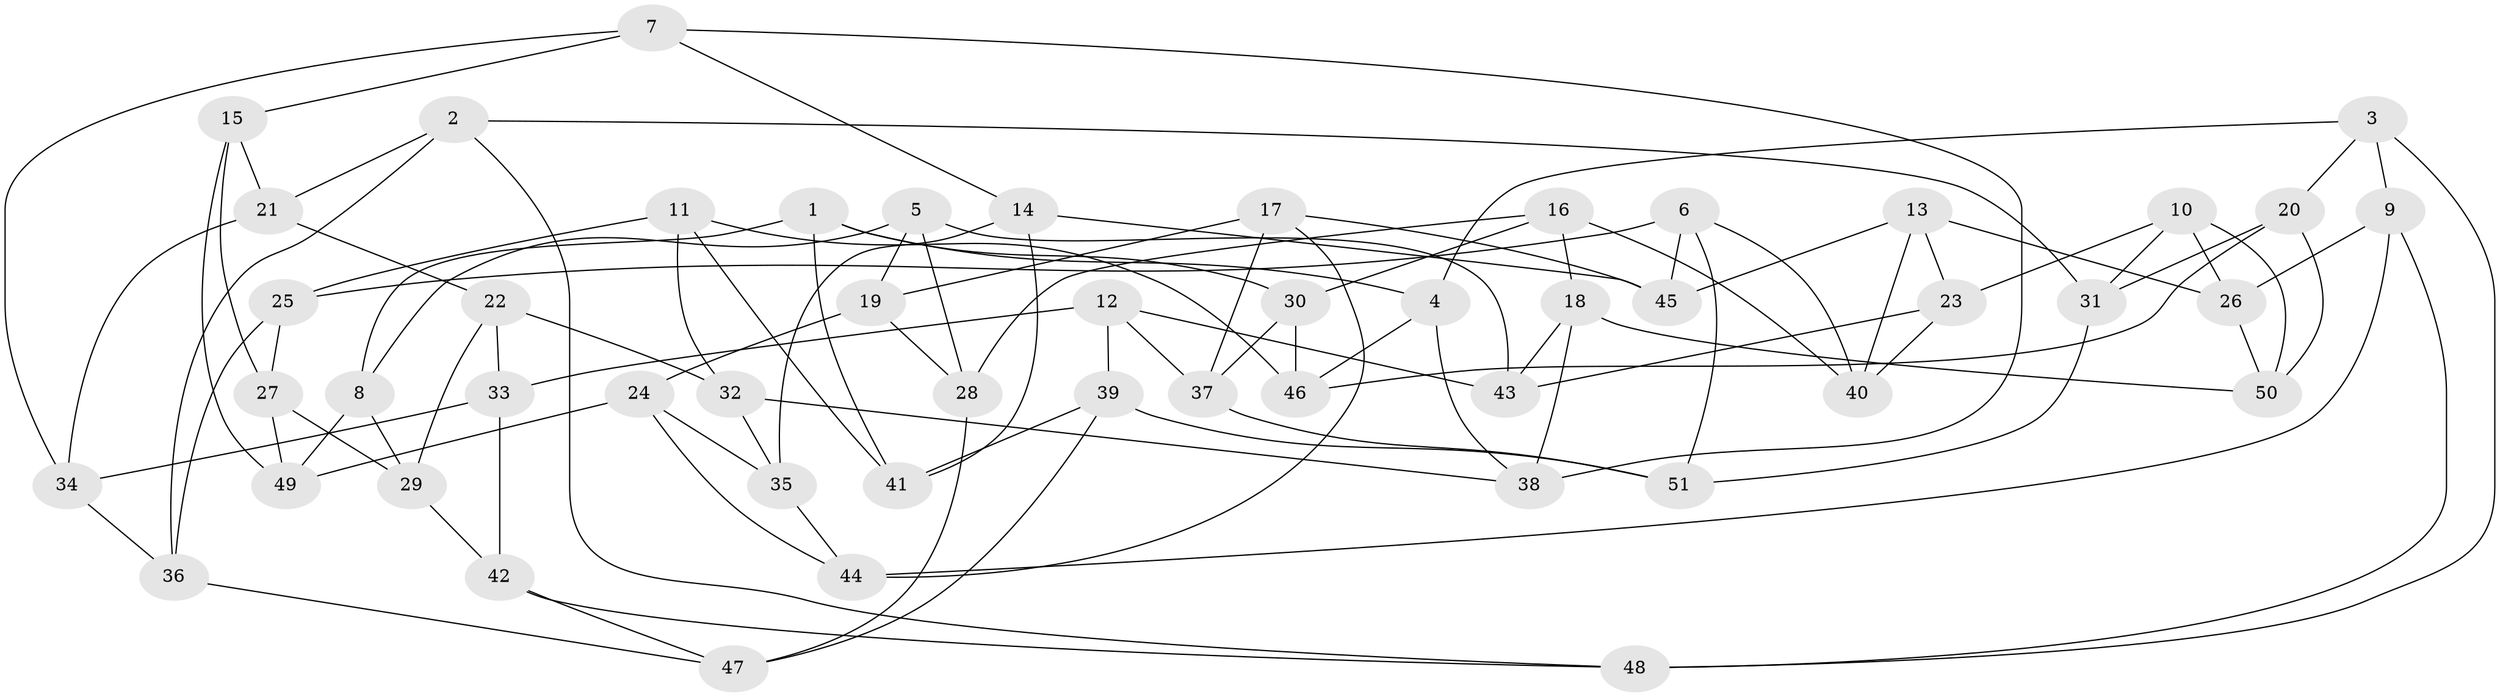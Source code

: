 // Generated by graph-tools (version 1.1) at 2025/11/02/27/25 16:11:47]
// undirected, 51 vertices, 102 edges
graph export_dot {
graph [start="1"]
  node [color=gray90,style=filled];
  1;
  2;
  3;
  4;
  5;
  6;
  7;
  8;
  9;
  10;
  11;
  12;
  13;
  14;
  15;
  16;
  17;
  18;
  19;
  20;
  21;
  22;
  23;
  24;
  25;
  26;
  27;
  28;
  29;
  30;
  31;
  32;
  33;
  34;
  35;
  36;
  37;
  38;
  39;
  40;
  41;
  42;
  43;
  44;
  45;
  46;
  47;
  48;
  49;
  50;
  51;
  1 -- 4;
  1 -- 41;
  1 -- 8;
  1 -- 30;
  2 -- 21;
  2 -- 48;
  2 -- 36;
  2 -- 31;
  3 -- 20;
  3 -- 9;
  3 -- 48;
  3 -- 4;
  4 -- 38;
  4 -- 46;
  5 -- 28;
  5 -- 19;
  5 -- 8;
  5 -- 43;
  6 -- 25;
  6 -- 40;
  6 -- 51;
  6 -- 45;
  7 -- 14;
  7 -- 38;
  7 -- 15;
  7 -- 34;
  8 -- 29;
  8 -- 49;
  9 -- 26;
  9 -- 44;
  9 -- 48;
  10 -- 26;
  10 -- 31;
  10 -- 50;
  10 -- 23;
  11 -- 32;
  11 -- 25;
  11 -- 41;
  11 -- 46;
  12 -- 37;
  12 -- 43;
  12 -- 33;
  12 -- 39;
  13 -- 40;
  13 -- 23;
  13 -- 26;
  13 -- 45;
  14 -- 35;
  14 -- 45;
  14 -- 41;
  15 -- 27;
  15 -- 21;
  15 -- 49;
  16 -- 18;
  16 -- 40;
  16 -- 28;
  16 -- 30;
  17 -- 45;
  17 -- 44;
  17 -- 19;
  17 -- 37;
  18 -- 38;
  18 -- 50;
  18 -- 43;
  19 -- 28;
  19 -- 24;
  20 -- 31;
  20 -- 50;
  20 -- 46;
  21 -- 34;
  21 -- 22;
  22 -- 33;
  22 -- 32;
  22 -- 29;
  23 -- 40;
  23 -- 43;
  24 -- 35;
  24 -- 44;
  24 -- 49;
  25 -- 27;
  25 -- 36;
  26 -- 50;
  27 -- 29;
  27 -- 49;
  28 -- 47;
  29 -- 42;
  30 -- 46;
  30 -- 37;
  31 -- 51;
  32 -- 38;
  32 -- 35;
  33 -- 34;
  33 -- 42;
  34 -- 36;
  35 -- 44;
  36 -- 47;
  37 -- 51;
  39 -- 41;
  39 -- 51;
  39 -- 47;
  42 -- 47;
  42 -- 48;
}
